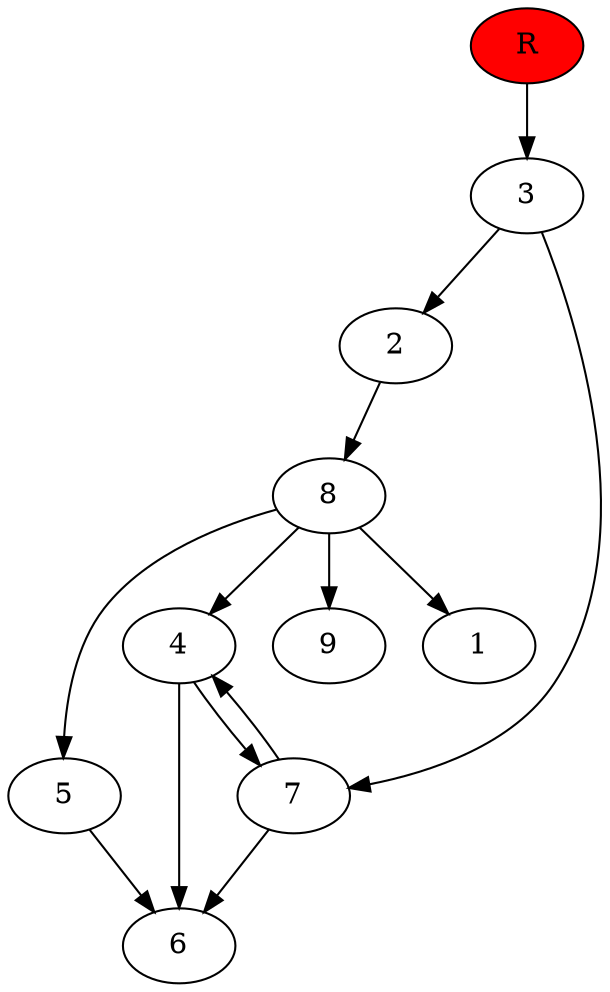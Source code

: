 digraph prb3265 {
	1
	2
	3
	4
	5
	6
	7
	8
	R [fillcolor="#ff0000" style=filled]
	2 -> 8
	3 -> 2
	3 -> 7
	4 -> 6
	4 -> 7
	5 -> 6
	7 -> 4
	7 -> 6
	8 -> 1
	8 -> 4
	8 -> 5
	8 -> 9
	R -> 3
}
